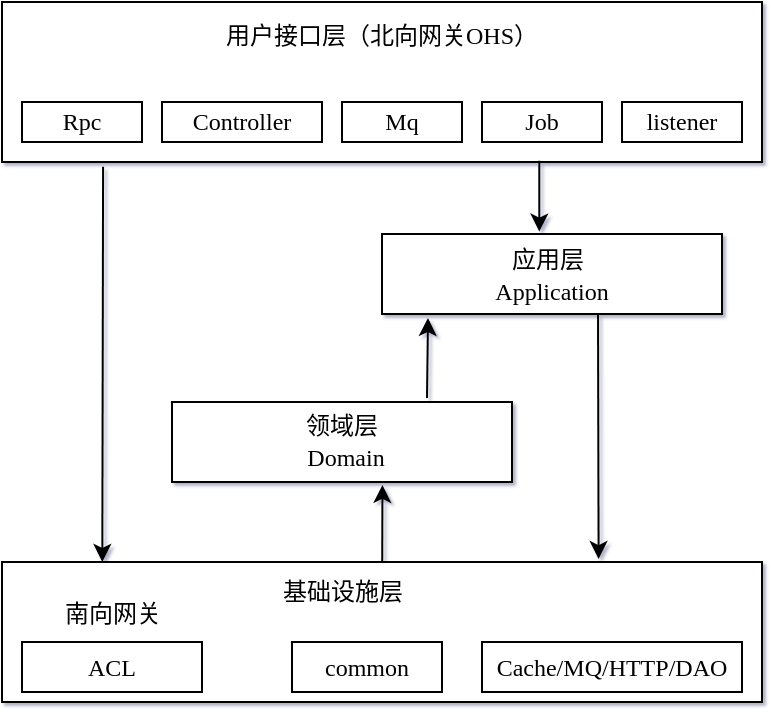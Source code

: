 <mxfile version="14.5.1" type="device"><diagram id="x3Yx3wyvhJQHfp9CNOBH" name="第 1 页"><mxGraphModel dx="981" dy="567" grid="0" gridSize="10" guides="1" tooltips="1" connect="1" arrows="1" fold="1" page="1" pageScale="1" pageWidth="827" pageHeight="1169" background="#ffffff" math="0" shadow="1"><root><mxCell id="0"/><mxCell id="1" parent="0"/><mxCell id="X93Y1zUIrLNMMnJqEFEY-1" value="" style="rounded=0;whiteSpace=wrap;html=1;" parent="1" vertex="1"><mxGeometry x="140" y="250" width="380" height="80" as="geometry"/></mxCell><mxCell id="X93Y1zUIrLNMMnJqEFEY-2" value="&lt;font face=&quot;Lucida Console&quot;&gt;用户接口层（北向网关OHS）&lt;/font&gt;" style="text;html=1;strokeColor=none;fillColor=none;align=center;verticalAlign=middle;whiteSpace=wrap;rounded=0;" parent="1" vertex="1"><mxGeometry x="250" y="257" width="160" height="20" as="geometry"/></mxCell><mxCell id="X93Y1zUIrLNMMnJqEFEY-3" value="&lt;font face=&quot;Lucida Console&quot;&gt;Rpc&lt;/font&gt;" style="rounded=0;whiteSpace=wrap;html=1;" parent="1" vertex="1"><mxGeometry x="150" y="300" width="60" height="20" as="geometry"/></mxCell><mxCell id="X93Y1zUIrLNMMnJqEFEY-4" value="&lt;font face=&quot;Lucida Console&quot;&gt;Controller&lt;/font&gt;" style="rounded=0;whiteSpace=wrap;html=1;" parent="1" vertex="1"><mxGeometry x="220" y="300" width="80" height="20" as="geometry"/></mxCell><mxCell id="X93Y1zUIrLNMMnJqEFEY-5" value="&lt;font face=&quot;Lucida Console&quot;&gt;Mq&lt;/font&gt;" style="rounded=0;whiteSpace=wrap;html=1;" parent="1" vertex="1"><mxGeometry x="310" y="300" width="60" height="20" as="geometry"/></mxCell><mxCell id="X93Y1zUIrLNMMnJqEFEY-6" value="&lt;font face=&quot;Lucida Console&quot;&gt;Job&lt;/font&gt;" style="rounded=0;whiteSpace=wrap;html=1;" parent="1" vertex="1"><mxGeometry x="380" y="300" width="60" height="20" as="geometry"/></mxCell><mxCell id="X93Y1zUIrLNMMnJqEFEY-7" value="&lt;font face=&quot;Lucida Console&quot;&gt;listener&lt;/font&gt;" style="rounded=0;whiteSpace=wrap;html=1;" parent="1" vertex="1"><mxGeometry x="450" y="300" width="60" height="20" as="geometry"/></mxCell><mxCell id="X93Y1zUIrLNMMnJqEFEY-8" value="" style="rounded=0;whiteSpace=wrap;html=1;" parent="1" vertex="1"><mxGeometry x="330" y="366" width="170" height="40" as="geometry"/></mxCell><mxCell id="X93Y1zUIrLNMMnJqEFEY-9" value="&lt;font face=&quot;Lucida Console&quot;&gt;应用层&lt;/font&gt;" style="text;html=1;strokeColor=none;fillColor=none;align=center;verticalAlign=middle;whiteSpace=wrap;rounded=0;" parent="1" vertex="1"><mxGeometry x="388" y="369" width="50" height="20" as="geometry"/></mxCell><mxCell id="X93Y1zUIrLNMMnJqEFEY-10" value="&lt;font face=&quot;Lucida Console&quot;&gt;Application&lt;/font&gt;" style="text;html=1;strokeColor=none;fillColor=none;align=center;verticalAlign=middle;whiteSpace=wrap;rounded=0;" parent="1" vertex="1"><mxGeometry x="395" y="385" width="40" height="20" as="geometry"/></mxCell><mxCell id="X93Y1zUIrLNMMnJqEFEY-11" value="" style="rounded=0;whiteSpace=wrap;html=1;" parent="1" vertex="1"><mxGeometry x="225" y="450" width="170" height="40" as="geometry"/></mxCell><mxCell id="X93Y1zUIrLNMMnJqEFEY-12" value="&lt;font face=&quot;Lucida Console&quot;&gt;领域层&lt;/font&gt;" style="text;html=1;strokeColor=none;fillColor=none;align=center;verticalAlign=middle;whiteSpace=wrap;rounded=0;" parent="1" vertex="1"><mxGeometry x="285" y="452" width="50" height="20" as="geometry"/></mxCell><mxCell id="X93Y1zUIrLNMMnJqEFEY-13" value="&lt;font face=&quot;Lucida Console&quot;&gt;Domain&lt;/font&gt;" style="text;html=1;strokeColor=none;fillColor=none;align=center;verticalAlign=middle;whiteSpace=wrap;rounded=0;" parent="1" vertex="1"><mxGeometry x="292" y="468" width="40" height="20" as="geometry"/></mxCell><mxCell id="X93Y1zUIrLNMMnJqEFEY-16" value="" style="rounded=0;whiteSpace=wrap;html=1;" parent="1" vertex="1"><mxGeometry x="140" y="530" width="380" height="70" as="geometry"/></mxCell><mxCell id="X93Y1zUIrLNMMnJqEFEY-17" value="" style="endArrow=classic;html=1;entryX=0.132;entryY=0;entryDx=0;entryDy=0;entryPerimeter=0;exitX=0.133;exitY=1.029;exitDx=0;exitDy=0;exitPerimeter=0;" parent="1" source="X93Y1zUIrLNMMnJqEFEY-1" target="X93Y1zUIrLNMMnJqEFEY-16" edge="1"><mxGeometry width="50" height="50" relative="1" as="geometry"><mxPoint x="80" y="480" as="sourcePoint"/><mxPoint x="130" y="430" as="targetPoint"/></mxGeometry></mxCell><mxCell id="X93Y1zUIrLNMMnJqEFEY-18" value="&lt;font face=&quot;Lucida Console&quot;&gt;ACL&lt;/font&gt;" style="rounded=0;whiteSpace=wrap;html=1;" parent="1" vertex="1"><mxGeometry x="150" y="570" width="90" height="25" as="geometry"/></mxCell><mxCell id="X93Y1zUIrLNMMnJqEFEY-20" value="南向网关" style="text;html=1;align=center;verticalAlign=middle;resizable=0;points=[];autosize=1;" parent="1" vertex="1"><mxGeometry x="165" y="546" width="60" height="20" as="geometry"/></mxCell><mxCell id="X93Y1zUIrLNMMnJqEFEY-22" value="基础设施层" style="text;html=1;align=center;verticalAlign=middle;resizable=0;points=[];autosize=1;" parent="1" vertex="1"><mxGeometry x="270" y="535" width="80" height="20" as="geometry"/></mxCell><mxCell id="X93Y1zUIrLNMMnJqEFEY-24" value="&lt;font face=&quot;Lucida Console&quot;&gt;common&lt;/font&gt;" style="rounded=0;whiteSpace=wrap;html=1;" parent="1" vertex="1"><mxGeometry x="285" y="570" width="75" height="25" as="geometry"/></mxCell><mxCell id="X93Y1zUIrLNMMnJqEFEY-25" value="&lt;font face=&quot;Lucida Console&quot;&gt;Cache/MQ/HTTP/DAO&lt;/font&gt;" style="rounded=0;whiteSpace=wrap;html=1;" parent="1" vertex="1"><mxGeometry x="380" y="570" width="130" height="25" as="geometry"/></mxCell><mxCell id="X93Y1zUIrLNMMnJqEFEY-26" value="" style="endArrow=classic;html=1;entryX=0.413;entryY=-0.11;entryDx=0;entryDy=0;entryPerimeter=0;exitX=0.707;exitY=0.992;exitDx=0;exitDy=0;exitPerimeter=0;" parent="1" source="X93Y1zUIrLNMMnJqEFEY-1" edge="1"><mxGeometry width="50" height="50" relative="1" as="geometry"><mxPoint x="409" y="332" as="sourcePoint"/><mxPoint x="408.65" y="364.8" as="targetPoint"/></mxGeometry></mxCell><mxCell id="X93Y1zUIrLNMMnJqEFEY-27" value="" style="endArrow=classic;html=1;exitX=0.75;exitY=0;exitDx=0;exitDy=0;" parent="1" edge="1"><mxGeometry width="50" height="50" relative="1" as="geometry"><mxPoint x="352.5" y="448" as="sourcePoint"/><mxPoint x="353" y="408" as="targetPoint"/></mxGeometry></mxCell><mxCell id="X93Y1zUIrLNMMnJqEFEY-28" value="" style="endArrow=classic;html=1;entryX=0.619;entryY=1.036;entryDx=0;entryDy=0;entryPerimeter=0;" parent="1" source="X93Y1zUIrLNMMnJqEFEY-16" target="X93Y1zUIrLNMMnJqEFEY-11" edge="1"><mxGeometry width="50" height="50" relative="1" as="geometry"><mxPoint x="429" y="352" as="sourcePoint"/><mxPoint x="428.65" y="384.8" as="targetPoint"/></mxGeometry></mxCell><mxCell id="X93Y1zUIrLNMMnJqEFEY-29" value="" style="endArrow=classic;html=1;entryX=0.785;entryY=-0.021;entryDx=0;entryDy=0;entryPerimeter=0;exitX=0.707;exitY=0.992;exitDx=0;exitDy=0;exitPerimeter=0;" parent="1" target="X93Y1zUIrLNMMnJqEFEY-16" edge="1"><mxGeometry width="50" height="50" relative="1" as="geometry"><mxPoint x="438.01" y="406" as="sourcePoint"/><mxPoint x="438" y="441.44" as="targetPoint"/></mxGeometry></mxCell></root></mxGraphModel></diagram></mxfile>
